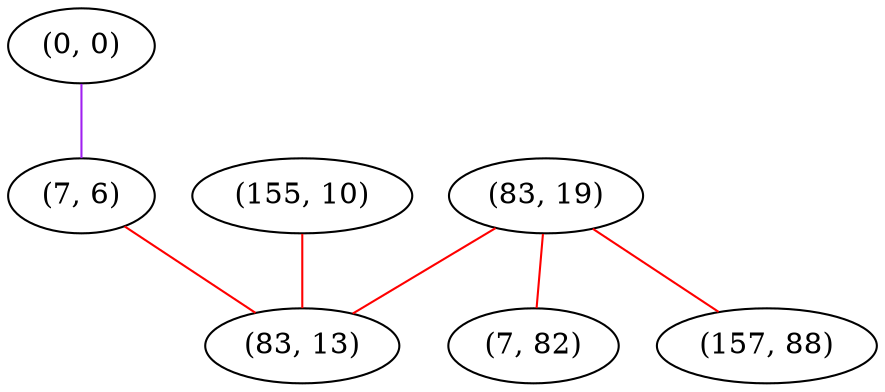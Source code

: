 graph "" {
"(0, 0)";
"(83, 19)";
"(7, 6)";
"(7, 82)";
"(155, 10)";
"(157, 88)";
"(83, 13)";
"(0, 0)" -- "(7, 6)"  [color=purple, key=0, weight=4];
"(83, 19)" -- "(157, 88)"  [color=red, key=0, weight=1];
"(83, 19)" -- "(7, 82)"  [color=red, key=0, weight=1];
"(83, 19)" -- "(83, 13)"  [color=red, key=0, weight=1];
"(7, 6)" -- "(83, 13)"  [color=red, key=0, weight=1];
"(155, 10)" -- "(83, 13)"  [color=red, key=0, weight=1];
}
